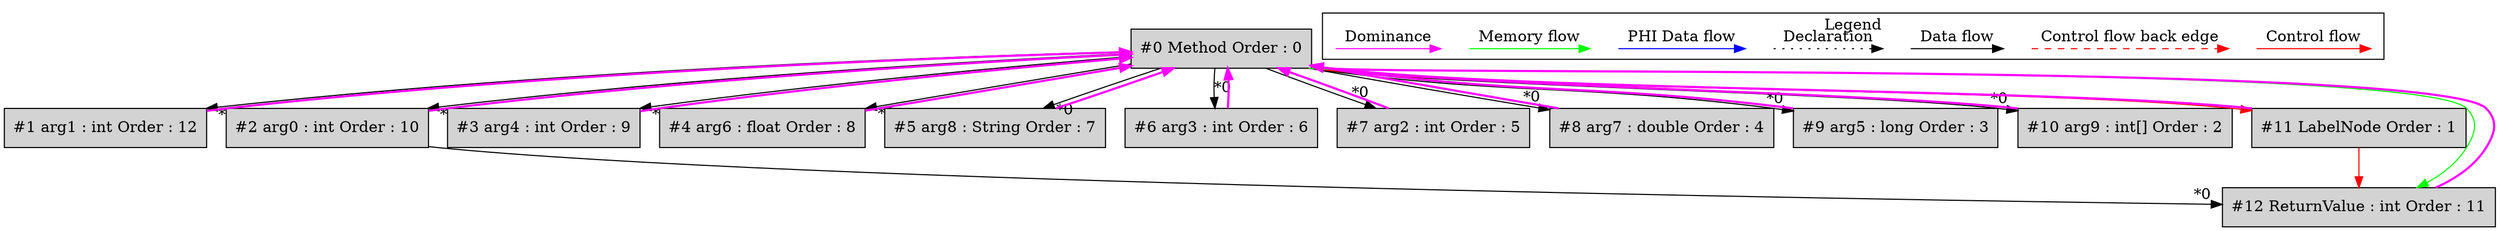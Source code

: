 digraph debugoutput {
 ordering="in";
 node0[label="#0 Method Order : 0",shape=box, fillcolor=lightgrey, style=filled];
 node1[label="#1 arg1 : int Order : 12",shape=box, fillcolor=lightgrey, style=filled];
 node1 -> node0[dir="forward" color="fuchsia" penwidth="2"];
 node0 -> node1[headlabel="*0", labeldistance=2];
 node2[label="#2 arg0 : int Order : 10",shape=box, fillcolor=lightgrey, style=filled];
 node2 -> node0[dir="forward" color="fuchsia" penwidth="2"];
 node0 -> node2[headlabel="*0", labeldistance=2];
 node3[label="#3 arg4 : int Order : 9",shape=box, fillcolor=lightgrey, style=filled];
 node3 -> node0[dir="forward" color="fuchsia" penwidth="2"];
 node0 -> node3[headlabel="*0", labeldistance=2];
 node4[label="#4 arg6 : float Order : 8",shape=box, fillcolor=lightgrey, style=filled];
 node4 -> node0[dir="forward" color="fuchsia" penwidth="2"];
 node0 -> node4[headlabel="*0", labeldistance=2];
 node5[label="#5 arg8 : String Order : 7",shape=box, fillcolor=lightgrey, style=filled];
 node5 -> node0[dir="forward" color="fuchsia" penwidth="2"];
 node0 -> node5[headlabel="*0", labeldistance=2];
 node6[label="#6 arg3 : int Order : 6",shape=box, fillcolor=lightgrey, style=filled];
 node6 -> node0[dir="forward" color="fuchsia" penwidth="2"];
 node0 -> node6[headlabel="*0", labeldistance=2];
 node7[label="#7 arg2 : int Order : 5",shape=box, fillcolor=lightgrey, style=filled];
 node7 -> node0[dir="forward" color="fuchsia" penwidth="2"];
 node0 -> node7[headlabel="*0", labeldistance=2];
 node8[label="#8 arg7 : double Order : 4",shape=box, fillcolor=lightgrey, style=filled];
 node8 -> node0[dir="forward" color="fuchsia" penwidth="2"];
 node0 -> node8[headlabel="*0", labeldistance=2];
 node9[label="#9 arg5 : long Order : 3",shape=box, fillcolor=lightgrey, style=filled];
 node9 -> node0[dir="forward" color="fuchsia" penwidth="2"];
 node0 -> node9[headlabel="*0", labeldistance=2];
 node10[label="#10 arg9 : int[] Order : 2",shape=box, fillcolor=lightgrey, style=filled];
 node10 -> node0[dir="forward" color="fuchsia" penwidth="2"];
 node0 -> node10[headlabel="*0", labeldistance=2];
 node11[label="#11 LabelNode Order : 1",shape=box, fillcolor=lightgrey, style=filled];
 node11 -> node0[dir="forward" color="fuchsia" penwidth="2"];
 node0 -> node11[labeldistance=2, color=red, fontcolor=red];
 node12[label="#12 ReturnValue : int Order : 11",shape=box, fillcolor=lightgrey, style=filled];
 node12 -> node0[dir="forward" color="fuchsia" penwidth="2"];
 node2 -> node12[headlabel="*0", labeldistance=2];
 node11 -> node12[labeldistance=2, color=red, fontcolor=red];
 node0 -> node12[labeldistance=2, color=green, constraint=false];
 subgraph cluster_000 {
  label = "Legend";
  node [shape=point]
  {
   rank=same;
   c0 [style = invis];
   c1 [style = invis];
   c2 [style = invis];
   c3 [style = invis];
   d0 [style = invis];
   d1 [style = invis];
   d2 [style = invis];
   d3 [style = invis];
   d4 [style = invis];
   d5 [style = invis];
   d6 [style = invis];
   d7 [style = invis];
   d8 [style = invis];
   d9 [style = invis];
  }
  c0 -> c1 [label="Control flow", style=solid, color=red]
  c2 -> c3 [label="Control flow back edge", style=dashed, color=red]
  d0 -> d1 [label="Data flow"]
  d2 -> d3 [label="Declaration", style=dotted]
  d4 -> d5 [label="PHI Data flow", color=blue]
  d6 -> d7 [label="Memory flow", color=green]
  d8 -> d9 [label="Dominance", color=fuchsia, style=solid]
 }

}
